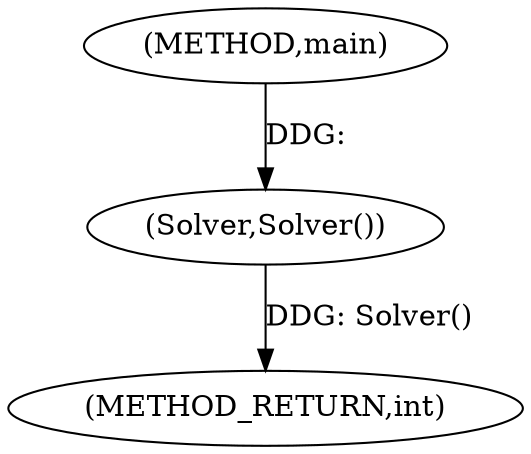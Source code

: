 digraph "main" {  
"1000194" [label = "(METHOD,main)" ]
"1000198" [label = "(METHOD_RETURN,int)" ]
"1000197" [label = "(Solver,Solver())" ]
  "1000197" -> "1000198"  [ label = "DDG: Solver()"] 
  "1000194" -> "1000197"  [ label = "DDG: "] 
}
